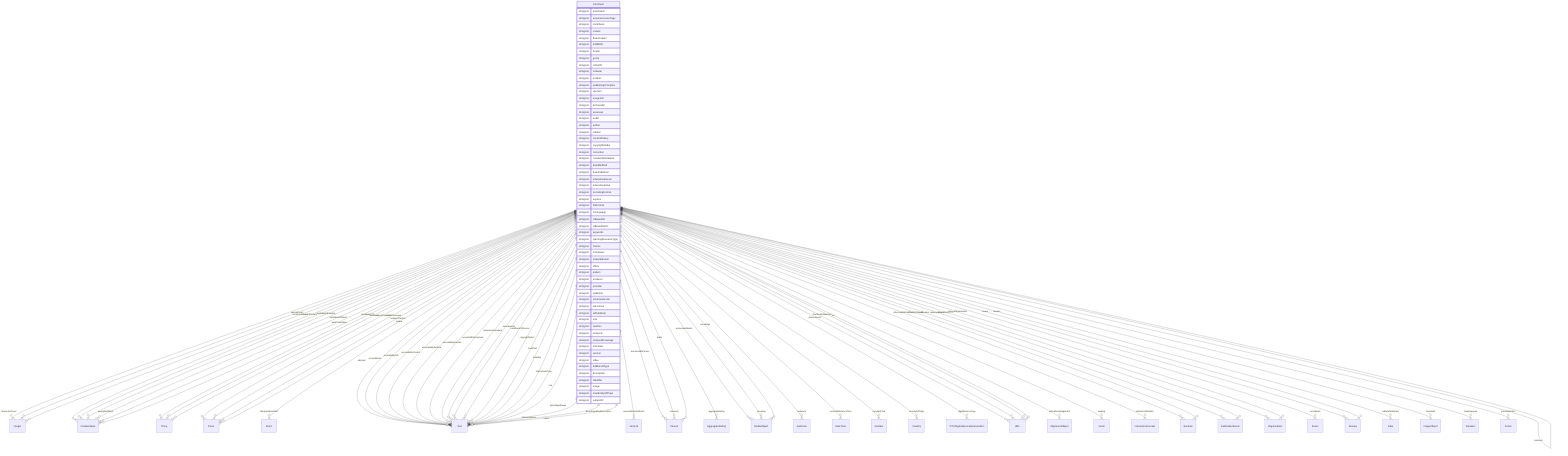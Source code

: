 erDiagram
Comment {
    stringList parentItem  
    stringList acquireLicensePage  
    stringList contributor  
    stringList creator  
    stringList dateCreated  
    stringList editEIDR  
    stringList funder  
    stringList genre  
    stringList isPartOf  
    stringList material  
    stringList position  
    stringList publishingPrinciples  
    stringList sponsor  
    stringList usageInfo  
    stringList archivedAt  
    stringList assesses  
    stringList audio  
    stringList author  
    stringList citation  
    stringList contentRating  
    stringList copyrightHolder  
    stringList correction  
    stringList creativeWorkStatus  
    stringList dateModified  
    stringList datePublished  
    stringList educationalLevel  
    stringList educationalUse  
    stringList encodingFormat  
    stringList expires  
    stringList fileFormat  
    stringList inLanguage  
    stringList isBasedOn  
    stringList isBasedOnUrl  
    stringList keywords  
    stringList learningResourceType  
    stringList license  
    stringList maintainer  
    stringList materialExtent  
    stringList offers  
    stringList pattern  
    stringList producer  
    stringList provider  
    stringList publisher  
    stringList schemaVersion  
    stringList sdLicense  
    stringList sdPublisher  
    stringList size  
    stringList teaches  
    stringList temporal  
    stringList temporalCoverage  
    stringList translator  
    stringList version  
    stringList video  
    stringList additionalType  
    stringList description  
    stringList identifier  
    stringList image  
    stringList mainEntityOfPage  
    stringList subjectOf  
}

Comment ||--}o Integer : "downvoteCount"
Comment ||--}o CreativeWork : "sharedContent"
Comment ||--}o Integer : "upvoteCount"
Comment ||--}o Thing : "about"
Comment ||--}o Place : "contentLocation"
Comment ||--}o CreativeWork : "hasPart"
Comment ||--}o Claim : "interpretedAsClaim"
Comment ||--}o Thing : "mainEntity"
Comment ||--}o Place : "spatialCoverage"
Comment ||--}o CreativeWork : "workExample"
Comment ||--}o Text : "abstract"
Comment ||--}o Text : "accessMode"
Comment ||--}o ItemList : "accessModeSufficient"
Comment ||--}o Text : "accessibilityAPI"
Comment ||--}o Text : "accessibilityControl"
Comment ||--}o Text : "accessibilityFeature"
Comment ||--}o Text : "accessibilityHazard"
Comment ||--}o Text : "accessibilitySummary"
Comment ||--}o Person : "accountablePerson"
Comment ||--}o AggregateRating : "aggregateRating"
Comment ||--}o Text : "alternativeHeadline"
Comment ||--}o MediaObject : "associatedMedia"
Comment ||--}o Audience : "audience"
Comment ||--}o Text : "award"
Comment ||--}o Text : "awards"
Comment ||--}o Person : "character"
Comment ||--}o Comment : "comment"
Comment ||--}o Integer : "commentCount"
Comment ||--}o Text : "conditionsOfAccess"
Comment ||--}o DateTime : "contentReferenceTime"
Comment ||--}o Text : "copyrightNotice"
Comment ||--}o Number : "copyrightYear"
Comment ||--}o Country : "countryOfOrigin"
Comment ||--}o Text : "creditText"
Comment ||--}o IPTCDigitalSourceEnumeration : "digitalSourceType"
Comment ||--}o URL : "discussionUrl"
Comment ||--}o Person : "editor"
Comment ||--}o AlignmentObject : "educationalAlignment"
Comment ||--}o MediaObject : "encoding"
Comment ||--}o MediaObject : "encodings"
Comment ||--}o CreativeWork : "exampleOfWork"
Comment ||--}o Grant : "funding"
Comment ||--}o Text : "headline"
Comment ||--}o InteractionCounter : "interactionStatistic"
Comment ||--}o Text : "interactivityType"
Comment ||--}o Boolean : "isAccessibleForFree"
Comment ||--}o Boolean : "isFamilyFriendly"
Comment ||--}o Place : "locationCreated"
Comment ||--}o Thing : "mentions"
Comment ||--}o PublicationEvent : "publication"
Comment ||--}o Organization : "publisherImprint"
Comment ||--}o Event : "recordedAt"
Comment ||--}o PublicationEvent : "releasedEvent"
Comment ||--}o Review : "review"
Comment ||--}o Review : "reviews"
Comment ||--}o Date : "sdDatePublished"
Comment ||--}o Organization : "sourceOrganization"
Comment ||--}o Place : "spatial"
Comment ||--}o Text : "text"
Comment ||--}o ImageObject : "thumbnail"
Comment ||--}o URL : "thumbnailUrl"
Comment ||--}o Duration : "timeRequired"
Comment ||--}o CreativeWork : "translationOfWork"
Comment ||--}o Text : "typicalAgeRange"
Comment ||--}o CreativeWork : "workTranslation"
Comment ||--}o Text : "alternateName"
Comment ||--}o Text : "disambiguatingDescription"
Comment ||--}o Text : "name"
Comment ||--}o URL : "sameAs"
Comment ||--}o Action : "potentialAction"
Comment ||--}o URL : "url"